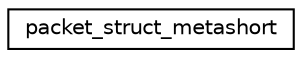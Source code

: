digraph "Graphical Class Hierarchy"
{
 // INTERACTIVE_SVG=YES
  edge [fontname="Helvetica",fontsize="10",labelfontname="Helvetica",labelfontsize="10"];
  node [fontname="Helvetica",fontsize="10",shape=record];
  rankdir="LR";
  Node0 [label="packet_struct_metashort",height=0.2,width=0.4,color="black", fillcolor="white", style="filled",URL="$structpacket__struct__metashort.html"];
}
